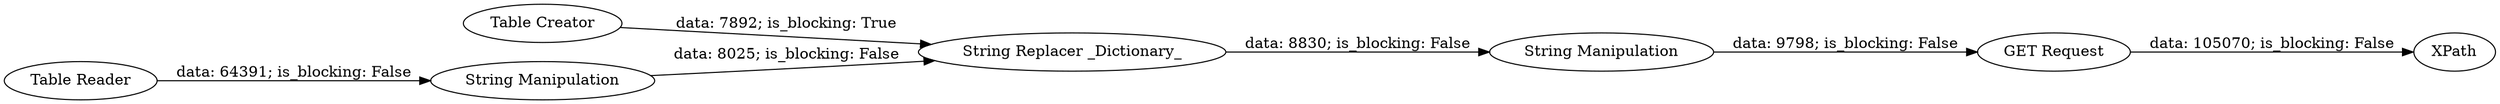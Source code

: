 digraph {
	"2896268590377363238_38" [label="GET Request"]
	"2896268590377363238_41" [label="Table Creator"]
	"2896268590377363238_36" [label="Table Reader"]
	"2896268590377363238_45" [label=XPath]
	"2896268590377363238_42" [label="String Replacer _Dictionary_"]
	"2896268590377363238_43" [label="String Manipulation"]
	"2896268590377363238_44" [label="String Manipulation"]
	"2896268590377363238_43" -> "2896268590377363238_42" [label="data: 8025; is_blocking: False"]
	"2896268590377363238_44" -> "2896268590377363238_38" [label="data: 9798; is_blocking: False"]
	"2896268590377363238_41" -> "2896268590377363238_42" [label="data: 7892; is_blocking: True"]
	"2896268590377363238_36" -> "2896268590377363238_43" [label="data: 64391; is_blocking: False"]
	"2896268590377363238_38" -> "2896268590377363238_45" [label="data: 105070; is_blocking: False"]
	"2896268590377363238_42" -> "2896268590377363238_44" [label="data: 8830; is_blocking: False"]
	rankdir=LR
}
